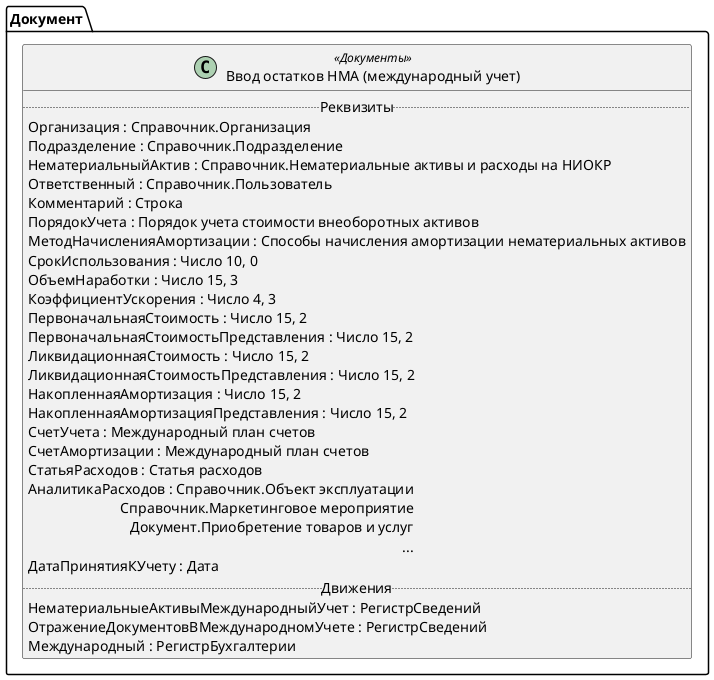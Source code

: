 ﻿@startuml ВводОстатковНМАМеждународныйУчет
'!include templates.wsd
'..\include templates.wsd
class Документ.ВводОстатковНМАМеждународныйУчет as "Ввод остатков НМА (международный учет)" <<Документы>>
{
..Реквизиты..
Организация : Справочник.Организация
Подразделение : Справочник.Подразделение
НематериальныйАктив : Справочник.Нематериальные активы и расходы на НИОКР
Ответственный : Справочник.Пользователь
Комментарий : Строка
ПорядокУчета : Порядок учета стоимости внеоборотных активов
МетодНачисленияАмортизации : Способы начисления амортизации нематериальных активов
СрокИспользования : Число 10, 0
ОбъемНаработки : Число 15, 3
КоэффициентУскорения : Число 4, 3
ПервоначальнаяСтоимость : Число 15, 2
ПервоначальнаяСтоимостьПредставления : Число 15, 2
ЛиквидационнаяСтоимость : Число 15, 2
ЛиквидационнаяСтоимостьПредставления : Число 15, 2
НакопленнаяАмортизация : Число 15, 2
НакопленнаяАмортизацияПредставления : Число 15, 2
СчетУчета : Международный план счетов
СчетАмортизации : Международный план счетов
СтатьяРасходов : Статья расходов
АналитикаРасходов : Справочник.Объект эксплуатации\rСправочник.Маркетинговое мероприятие\rДокумент.Приобретение товаров и услуг\r...
ДатаПринятияКУчету : Дата
..Движения..
НематериальныеАктивыМеждународныйУчет : РегистрСведений
ОтражениеДокументовВМеждународномУчете : РегистрСведений
Международный : РегистрБухгалтерии
}
@enduml
